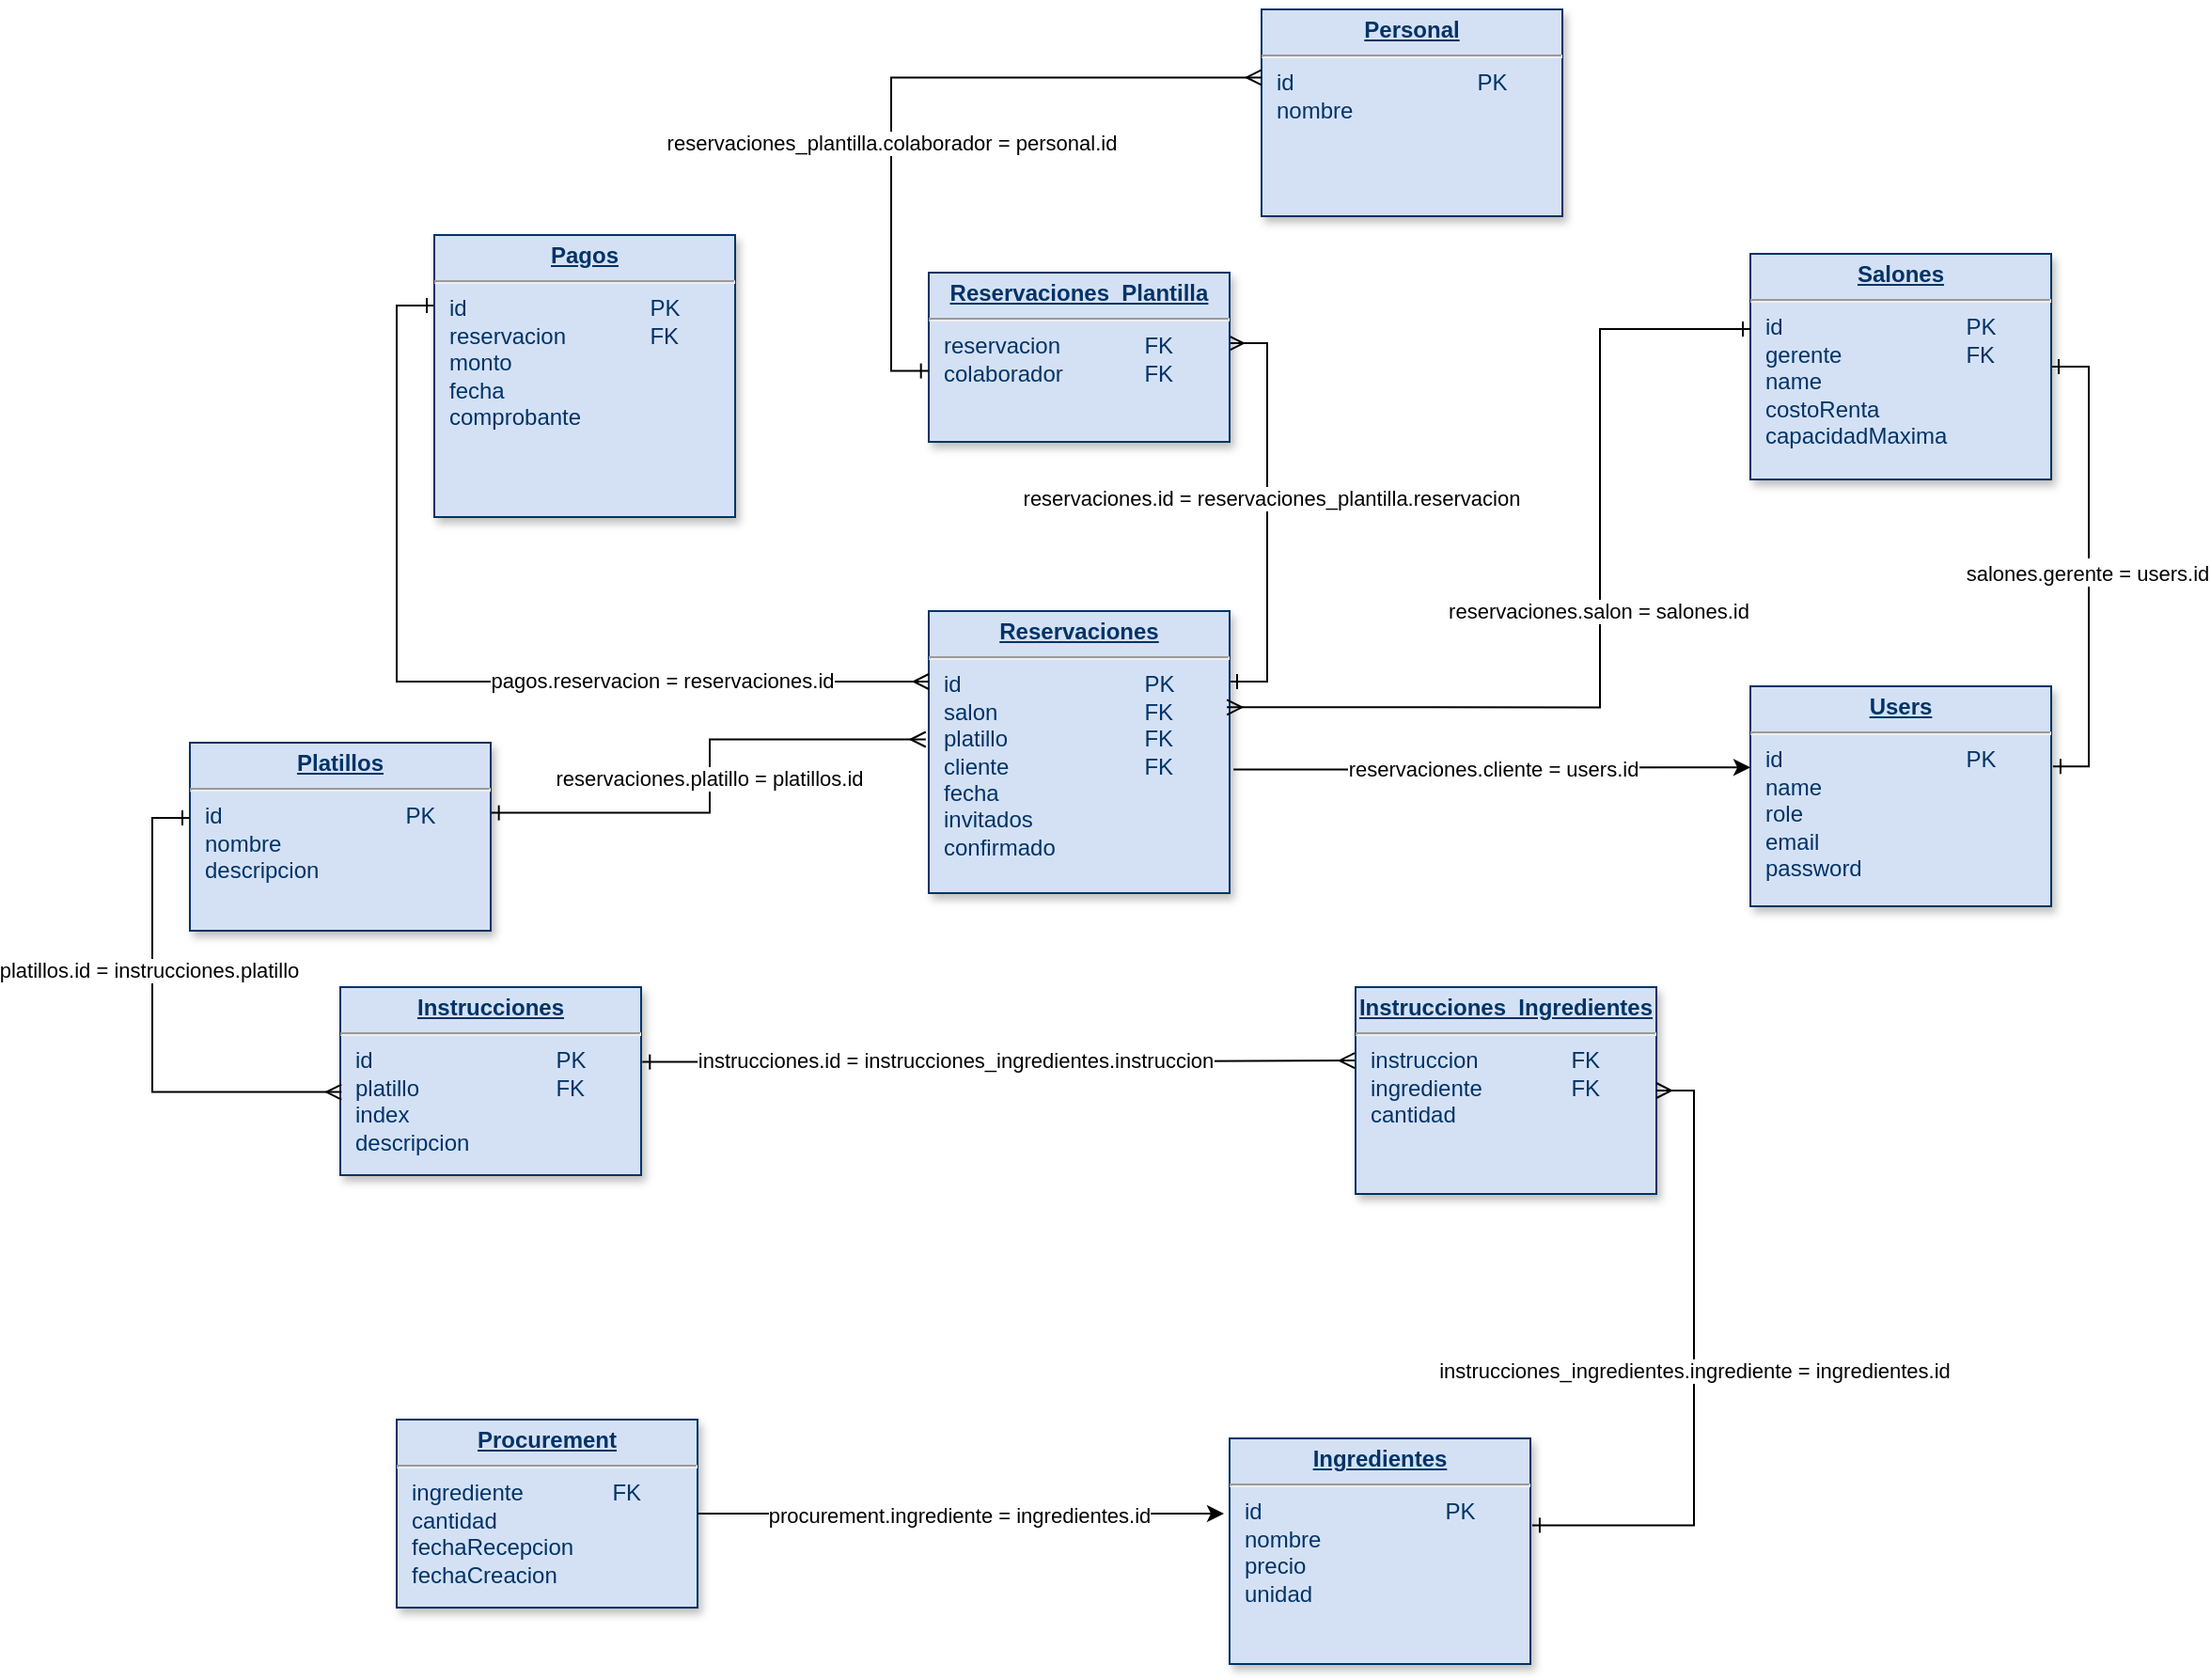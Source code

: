 <mxfile version="27.0.6">
  <diagram name="Page-1" id="efa7a0a1-bf9b-a30e-e6df-94a7791c09e9">
    <mxGraphModel dx="1545" dy="1557" grid="1" gridSize="10" guides="1" tooltips="1" connect="1" arrows="1" fold="1" page="1" pageScale="1" pageWidth="826" pageHeight="1169" background="none" math="0" shadow="0">
      <root>
        <mxCell id="0" />
        <mxCell id="1" parent="0" />
        <mxCell id="Kzjlyx3osq1Kf-A5YrIc-124" style="edgeStyle=orthogonalEdgeStyle;rounded=0;orthogonalLoop=1;jettySize=auto;html=1;exitX=1.006;exitY=0.364;exitDx=0;exitDy=0;exitPerimeter=0;entryX=1;entryY=0.5;entryDx=0;entryDy=0;startArrow=ERone;startFill=0;endArrow=ERone;endFill=0;" edge="1" parent="1" source="25" target="Kzjlyx3osq1Kf-A5YrIc-114">
          <mxGeometry relative="1" as="geometry">
            <mxPoint x="880" y="55" as="targetPoint" />
          </mxGeometry>
        </mxCell>
        <mxCell id="Kzjlyx3osq1Kf-A5YrIc-136" value="Text" style="edgeLabel;html=1;align=center;verticalAlign=middle;resizable=0;points=[];" vertex="1" connectable="0" parent="Kzjlyx3osq1Kf-A5YrIc-124">
          <mxGeometry x="-0.018" y="3" relative="1" as="geometry">
            <mxPoint as="offset" />
          </mxGeometry>
        </mxCell>
        <mxCell id="Kzjlyx3osq1Kf-A5YrIc-137" value="salones.gerente = users.id" style="edgeLabel;html=1;align=center;verticalAlign=middle;resizable=0;points=[];" vertex="1" connectable="0" parent="Kzjlyx3osq1Kf-A5YrIc-124">
          <mxGeometry x="-0.032" y="1" relative="1" as="geometry">
            <mxPoint as="offset" />
          </mxGeometry>
        </mxCell>
        <mxCell id="25" value="&lt;p style=&quot;margin: 0px; margin-top: 4px; text-align: center; text-decoration: underline;&quot;&gt;&lt;strong&gt;Users&lt;/strong&gt;&lt;/p&gt;&lt;hr&gt;&lt;p style=&quot;margin: 0px; margin-left: 8px;&quot;&gt;id&lt;span style=&quot;white-space: pre;&quot;&gt;&#x9;&lt;/span&gt;&lt;span style=&quot;white-space: pre;&quot;&gt;&#x9;&lt;/span&gt;&lt;span style=&quot;white-space: pre;&quot;&gt;&#x9;&lt;/span&gt;&lt;span style=&quot;white-space: pre;&quot;&gt;&#x9;PK&lt;span style=&quot;white-space: pre;&quot;&gt;&#x9;&lt;/span&gt;&lt;/span&gt;&lt;/p&gt;&lt;p style=&quot;margin: 0px; margin-left: 8px;&quot;&gt;name&lt;/p&gt;&lt;p style=&quot;margin: 0px; margin-left: 8px;&quot;&gt;role&lt;/p&gt;&lt;p style=&quot;margin: 0px; margin-left: 8px;&quot;&gt;email&lt;/p&gt;&lt;p style=&quot;margin: 0px; margin-left: 8px;&quot;&gt;password&lt;/p&gt;" style="verticalAlign=top;align=left;overflow=fill;fontSize=12;fontFamily=Helvetica;html=1;strokeColor=#003366;shadow=1;fillColor=#D4E1F5;fontColor=#003366" parent="1" vertex="1">
          <mxGeometry x="770" y="190" width="160" height="117" as="geometry" />
        </mxCell>
        <mxCell id="Kzjlyx3osq1Kf-A5YrIc-114" value="&lt;p style=&quot;margin: 0px; margin-top: 4px; text-align: center; text-decoration: underline;&quot;&gt;&lt;strong&gt;Salones&lt;/strong&gt;&lt;/p&gt;&lt;hr&gt;&lt;p style=&quot;margin: 0px; margin-left: 8px;&quot;&gt;id&lt;span style=&quot;white-space: pre;&quot;&gt;&#x9;&lt;/span&gt;&lt;span style=&quot;white-space: pre;&quot;&gt;&#x9;&lt;/span&gt;&lt;span style=&quot;white-space: pre;&quot;&gt;&#x9;&lt;/span&gt;&lt;span style=&quot;white-space: pre;&quot;&gt;&#x9;&lt;/span&gt;PK&lt;/p&gt;&lt;p style=&quot;margin: 0px; margin-left: 8px;&quot;&gt;gerente&lt;span style=&quot;white-space: pre;&quot;&gt;&#x9;&lt;/span&gt;&lt;span style=&quot;white-space: pre;&quot;&gt;&#x9;&lt;/span&gt;&lt;span style=&quot;white-space: pre;&quot;&gt;&#x9;&lt;/span&gt;FK&lt;/p&gt;&lt;p style=&quot;margin: 0px; margin-left: 8px;&quot;&gt;name&lt;/p&gt;&lt;p style=&quot;margin: 0px; margin-left: 8px;&quot;&gt;costoRenta&lt;/p&gt;&lt;p style=&quot;margin: 0px; margin-left: 8px;&quot;&gt;capacidadMaxima&lt;/p&gt;" style="verticalAlign=top;align=left;overflow=fill;fontSize=12;fontFamily=Helvetica;html=1;strokeColor=#003366;shadow=1;fillColor=#D4E1F5;fontColor=#003366" vertex="1" parent="1">
          <mxGeometry x="770" y="-40" width="160" height="120" as="geometry" />
        </mxCell>
        <mxCell id="Kzjlyx3osq1Kf-A5YrIc-149" style="edgeStyle=orthogonalEdgeStyle;rounded=0;orthogonalLoop=1;jettySize=auto;html=1;exitX=1;exitY=0.25;exitDx=0;exitDy=0;entryX=0.996;entryY=0.417;entryDx=0;entryDy=0;startArrow=ERone;startFill=0;endArrow=ERmany;endFill=0;entryPerimeter=0;" edge="1" parent="1" source="Kzjlyx3osq1Kf-A5YrIc-115" target="Kzjlyx3osq1Kf-A5YrIc-148">
          <mxGeometry relative="1" as="geometry" />
        </mxCell>
        <mxCell id="Kzjlyx3osq1Kf-A5YrIc-153" value="reservaciones.id = reservaciones_plantilla.reservacion" style="edgeLabel;html=1;align=center;verticalAlign=middle;resizable=0;points=[];" vertex="1" connectable="0" parent="Kzjlyx3osq1Kf-A5YrIc-149">
          <mxGeometry x="0.067" y="-2" relative="1" as="geometry">
            <mxPoint as="offset" />
          </mxGeometry>
        </mxCell>
        <mxCell id="Kzjlyx3osq1Kf-A5YrIc-115" value="&lt;p style=&quot;margin: 0px; margin-top: 4px; text-align: center; text-decoration: underline;&quot;&gt;&lt;strong&gt;Reservaciones&lt;/strong&gt;&lt;/p&gt;&lt;hr&gt;&lt;p style=&quot;margin: 0px; margin-left: 8px;&quot;&gt;id&lt;span style=&quot;white-space: pre;&quot;&gt;&#x9;&lt;/span&gt;&lt;span style=&quot;white-space: pre;&quot;&gt;&#x9;&lt;/span&gt;&lt;span style=&quot;white-space: pre;&quot;&gt;&#x9;&lt;/span&gt;&lt;span style=&quot;white-space: pre;&quot;&gt;&#x9;&lt;/span&gt;PK&lt;/p&gt;&lt;p style=&quot;margin: 0px; margin-left: 8px;&quot;&gt;salon&lt;span style=&quot;white-space: pre;&quot;&gt;&#x9;&lt;/span&gt;&lt;span style=&quot;white-space: pre;&quot;&gt;&#x9;&lt;/span&gt;&lt;span style=&quot;white-space: pre;&quot;&gt;&#x9;&lt;/span&gt;FK&lt;/p&gt;&lt;p style=&quot;margin: 0px; margin-left: 8px;&quot;&gt;platillo&lt;span style=&quot;white-space: pre;&quot;&gt;&#x9;&lt;/span&gt;&lt;span style=&quot;white-space: pre;&quot;&gt;&#x9;&lt;/span&gt;&lt;span style=&quot;white-space: pre;&quot;&gt;&#x9;&lt;/span&gt;FK&lt;/p&gt;&lt;p style=&quot;margin: 0px; margin-left: 8px;&quot;&gt;cliente&lt;span style=&quot;white-space: pre;&quot;&gt;&#x9;&lt;/span&gt;&lt;span style=&quot;white-space: pre;&quot;&gt;&#x9;&lt;/span&gt;&lt;span style=&quot;white-space: pre;&quot;&gt;&#x9;&lt;/span&gt;FK&lt;/p&gt;&lt;p style=&quot;margin: 0px; margin-left: 8px;&quot;&gt;fecha&lt;/p&gt;&lt;p style=&quot;margin: 0px; margin-left: 8px;&quot;&gt;invitados&lt;/p&gt;&lt;p style=&quot;margin: 0px; margin-left: 8px;&quot;&gt;confirmado&lt;/p&gt;&lt;p style=&quot;margin: 0px; margin-left: 8px;&quot;&gt;&lt;br&gt;&lt;/p&gt;" style="verticalAlign=top;align=left;overflow=fill;fontSize=12;fontFamily=Helvetica;html=1;strokeColor=#003366;shadow=1;fillColor=#D4E1F5;fontColor=#003366" vertex="1" parent="1">
          <mxGeometry x="333" y="150" width="160" height="150" as="geometry" />
        </mxCell>
        <mxCell id="Kzjlyx3osq1Kf-A5YrIc-116" value="&lt;p style=&quot;margin: 0px; margin-top: 4px; text-align: center; text-decoration: underline;&quot;&gt;&lt;strong&gt;Platillos&lt;/strong&gt;&lt;/p&gt;&lt;hr&gt;&lt;p style=&quot;margin: 0px; margin-left: 8px;&quot;&gt;id&lt;span style=&quot;white-space: pre;&quot;&gt;&#x9;&lt;/span&gt;&lt;span style=&quot;white-space: pre;&quot;&gt;&#x9;&lt;/span&gt;&lt;span style=&quot;white-space: pre;&quot;&gt;&#x9;&lt;/span&gt;&lt;span style=&quot;white-space: pre;&quot;&gt;&#x9;&lt;/span&gt;PK&lt;/p&gt;&lt;p style=&quot;margin: 0px; margin-left: 8px;&quot;&gt;nombre&lt;/p&gt;&lt;p style=&quot;margin: 0px; margin-left: 8px;&quot;&gt;descripcion&lt;/p&gt;&lt;p style=&quot;margin: 0px; margin-left: 8px;&quot;&gt;&lt;br&gt;&lt;/p&gt;" style="verticalAlign=top;align=left;overflow=fill;fontSize=12;fontFamily=Helvetica;html=1;strokeColor=#003366;shadow=1;fillColor=#D4E1F5;fontColor=#003366" vertex="1" parent="1">
          <mxGeometry x="-60" y="220" width="160" height="100" as="geometry" />
        </mxCell>
        <mxCell id="Kzjlyx3osq1Kf-A5YrIc-130" style="edgeStyle=orthogonalEdgeStyle;rounded=0;orthogonalLoop=1;jettySize=auto;html=1;entryX=0;entryY=0.25;entryDx=0;entryDy=0;exitX=0;exitY=0.25;exitDx=0;exitDy=0;endArrow=ERmany;endFill=0;startArrow=ERone;startFill=0;" edge="1" parent="1" source="Kzjlyx3osq1Kf-A5YrIc-117" target="Kzjlyx3osq1Kf-A5YrIc-115">
          <mxGeometry relative="1" as="geometry">
            <mxPoint x="580" y="270" as="sourcePoint" />
          </mxGeometry>
        </mxCell>
        <mxCell id="Kzjlyx3osq1Kf-A5YrIc-133" value="pagos.reservacion = reservaciones.id" style="edgeLabel;html=1;align=center;verticalAlign=middle;resizable=0;points=[];" vertex="1" connectable="0" parent="Kzjlyx3osq1Kf-A5YrIc-130">
          <mxGeometry x="0.435" y="-1" relative="1" as="geometry">
            <mxPoint y="-2" as="offset" />
          </mxGeometry>
        </mxCell>
        <mxCell id="Kzjlyx3osq1Kf-A5YrIc-117" value="&lt;p style=&quot;margin: 0px; margin-top: 4px; text-align: center; text-decoration: underline;&quot;&gt;&lt;strong&gt;Pagos&lt;/strong&gt;&lt;/p&gt;&lt;hr&gt;&lt;p style=&quot;margin: 0px; margin-left: 8px;&quot;&gt;id&lt;span style=&quot;white-space: pre;&quot;&gt;&#x9;&lt;/span&gt;&lt;span style=&quot;white-space: pre;&quot;&gt;&#x9;&lt;/span&gt;&lt;span style=&quot;white-space: pre;&quot;&gt;&#x9;&lt;/span&gt;&lt;span style=&quot;white-space: pre;&quot;&gt;&#x9;&lt;/span&gt;PK&lt;/p&gt;&lt;p style=&quot;margin: 0px; margin-left: 8px;&quot;&gt;reservacion&lt;span style=&quot;white-space: pre;&quot;&gt;&#x9;&lt;/span&gt;&lt;span style=&quot;white-space: pre;&quot;&gt;&#x9;&lt;/span&gt;FK&lt;/p&gt;&lt;p style=&quot;margin: 0px; margin-left: 8px;&quot;&gt;monto&lt;/p&gt;&lt;p style=&quot;margin: 0px; margin-left: 8px;&quot;&gt;fecha&lt;/p&gt;&lt;p style=&quot;margin: 0px; margin-left: 8px;&quot;&gt;comprobante&lt;/p&gt;" style="verticalAlign=top;align=left;overflow=fill;fontSize=12;fontFamily=Helvetica;html=1;strokeColor=#003366;shadow=1;fillColor=#D4E1F5;fontColor=#003366" vertex="1" parent="1">
          <mxGeometry x="70" y="-50" width="160" height="150" as="geometry" />
        </mxCell>
        <mxCell id="Kzjlyx3osq1Kf-A5YrIc-118" value="&lt;p style=&quot;margin: 0px; margin-top: 4px; text-align: center; text-decoration: underline;&quot;&gt;&lt;strong&gt;Instrucciones&lt;/strong&gt;&lt;/p&gt;&lt;hr&gt;&lt;p style=&quot;margin: 0px; margin-left: 8px;&quot;&gt;id&lt;span style=&quot;white-space: pre;&quot;&gt;&#x9;&lt;/span&gt;&lt;span style=&quot;white-space: pre;&quot;&gt;&#x9;&lt;/span&gt;&lt;span style=&quot;white-space: pre;&quot;&gt;&#x9;&lt;/span&gt;&lt;span style=&quot;white-space: pre;&quot;&gt;&#x9;&lt;/span&gt;PK&lt;/p&gt;&lt;p style=&quot;margin: 0px; margin-left: 8px;&quot;&gt;platillo&lt;span style=&quot;white-space: pre;&quot;&gt;&#x9;&lt;/span&gt;&lt;span style=&quot;white-space: pre;&quot;&gt;&#x9;&lt;/span&gt;&lt;span style=&quot;white-space: pre;&quot;&gt;&#x9;&lt;/span&gt;FK&lt;/p&gt;&lt;p style=&quot;margin: 0px; margin-left: 8px;&quot;&gt;index&lt;/p&gt;&lt;p style=&quot;margin: 0px; margin-left: 8px;&quot;&gt;descripcion&lt;/p&gt;" style="verticalAlign=top;align=left;overflow=fill;fontSize=12;fontFamily=Helvetica;html=1;strokeColor=#003366;shadow=1;fillColor=#D4E1F5;fontColor=#003366" vertex="1" parent="1">
          <mxGeometry x="20" y="350" width="160" height="100" as="geometry" />
        </mxCell>
        <mxCell id="Kzjlyx3osq1Kf-A5YrIc-119" value="&lt;p style=&quot;margin: 0px; margin-top: 4px; text-align: center; text-decoration: underline;&quot;&gt;&lt;strong&gt;Ingredientes&lt;/strong&gt;&lt;/p&gt;&lt;hr&gt;&lt;p style=&quot;margin: 0px; margin-left: 8px;&quot;&gt;id&lt;span style=&quot;white-space: pre;&quot;&gt;&#x9;&lt;/span&gt;&lt;span style=&quot;white-space: pre;&quot;&gt;&#x9;&lt;/span&gt;&lt;span style=&quot;white-space: pre;&quot;&gt;&#x9;&lt;/span&gt;&lt;span style=&quot;white-space: pre;&quot;&gt;&#x9;&lt;/span&gt;PK&lt;/p&gt;&lt;p style=&quot;margin: 0px; margin-left: 8px;&quot;&gt;nombre&lt;/p&gt;&lt;p style=&quot;margin: 0px; margin-left: 8px;&quot;&gt;precio&lt;/p&gt;&lt;p style=&quot;margin: 0px; margin-left: 8px;&quot;&gt;unidad&lt;/p&gt;" style="verticalAlign=top;align=left;overflow=fill;fontSize=12;fontFamily=Helvetica;html=1;strokeColor=#003366;shadow=1;fillColor=#D4E1F5;fontColor=#003366" vertex="1" parent="1">
          <mxGeometry x="493" y="590" width="160" height="120" as="geometry" />
        </mxCell>
        <mxCell id="Kzjlyx3osq1Kf-A5YrIc-120" value="&lt;p style=&quot;margin: 0px; margin-top: 4px; text-align: center; text-decoration: underline;&quot;&gt;&lt;strong&gt;Instrucciones_Ingredientes&lt;/strong&gt;&lt;/p&gt;&lt;hr&gt;&lt;p style=&quot;margin: 0px; margin-left: 8px;&quot;&gt;instruccion&lt;span style=&quot;white-space: pre;&quot;&gt;&#x9;&lt;/span&gt;&lt;span style=&quot;white-space: pre;&quot;&gt;&#x9;&lt;/span&gt;FK&lt;/p&gt;&lt;p style=&quot;margin: 0px; margin-left: 8px;&quot;&gt;ingrediente&lt;span style=&quot;white-space: pre;&quot;&gt;&#x9;&lt;/span&gt;&lt;span style=&quot;white-space: pre;&quot;&gt;&#x9;&lt;/span&gt;FK&lt;/p&gt;&lt;p style=&quot;margin: 0px; margin-left: 8px;&quot;&gt;cantidad&lt;/p&gt;" style="verticalAlign=top;align=left;overflow=fill;fontSize=12;fontFamily=Helvetica;html=1;strokeColor=#003366;shadow=1;fillColor=#D4E1F5;fontColor=#003366" vertex="1" parent="1">
          <mxGeometry x="560" y="350" width="160" height="110" as="geometry" />
        </mxCell>
        <mxCell id="Kzjlyx3osq1Kf-A5YrIc-122" style="edgeStyle=orthogonalEdgeStyle;rounded=0;orthogonalLoop=1;jettySize=auto;html=1;exitX=0.991;exitY=0.341;exitDx=0;exitDy=0;exitPerimeter=0;startArrow=ERmany;startFill=0;endArrow=ERone;endFill=0;" edge="1" parent="1" source="Kzjlyx3osq1Kf-A5YrIc-115">
          <mxGeometry relative="1" as="geometry">
            <mxPoint x="770" as="targetPoint" />
            <Array as="points">
              <mxPoint x="690" y="201" />
              <mxPoint x="690" />
              <mxPoint x="770" />
            </Array>
          </mxGeometry>
        </mxCell>
        <mxCell id="Kzjlyx3osq1Kf-A5YrIc-134" value="reservaciones.salon&amp;nbsp;&lt;span style=&quot;background-color: light-dark(#ffffff, var(--ge-dark-color, #121212)); color: light-dark(rgb(0, 0, 0), rgb(255, 255, 255));&quot;&gt;=&amp;nbsp;&lt;/span&gt;&lt;span style=&quot;color: light-dark(rgb(0, 0, 0), rgb(255, 255, 255)); background-color: light-dark(#ffffff, var(--ge-dark-color, #121212));&quot;&gt;salones.id&lt;/span&gt;" style="edgeLabel;html=1;align=center;verticalAlign=middle;resizable=0;points=[];" vertex="1" connectable="0" parent="Kzjlyx3osq1Kf-A5YrIc-122">
          <mxGeometry x="0.043" y="1" relative="1" as="geometry">
            <mxPoint as="offset" />
          </mxGeometry>
        </mxCell>
        <mxCell id="Kzjlyx3osq1Kf-A5YrIc-125" style="edgeStyle=orthogonalEdgeStyle;rounded=0;orthogonalLoop=1;jettySize=auto;html=1;entryX=1.002;entryY=0.373;entryDx=0;entryDy=0;entryPerimeter=0;exitX=-0.01;exitY=0.455;exitDx=0;exitDy=0;exitPerimeter=0;startArrow=ERmany;startFill=0;endArrow=ERone;endFill=0;" edge="1" parent="1" source="Kzjlyx3osq1Kf-A5YrIc-115" target="Kzjlyx3osq1Kf-A5YrIc-116">
          <mxGeometry relative="1" as="geometry" />
        </mxCell>
        <mxCell id="Kzjlyx3osq1Kf-A5YrIc-138" value="reservaciones.platillo = platillos.id" style="edgeLabel;html=1;align=center;verticalAlign=middle;resizable=0;points=[];" vertex="1" connectable="0" parent="Kzjlyx3osq1Kf-A5YrIc-125">
          <mxGeometry x="-0.002" y="-1" relative="1" as="geometry">
            <mxPoint as="offset" />
          </mxGeometry>
        </mxCell>
        <mxCell id="Kzjlyx3osq1Kf-A5YrIc-126" style="edgeStyle=orthogonalEdgeStyle;rounded=0;orthogonalLoop=1;jettySize=auto;html=1;entryX=0;entryY=0.369;entryDx=0;entryDy=0;entryPerimeter=0;exitX=1.013;exitY=0.562;exitDx=0;exitDy=0;exitPerimeter=0;" edge="1" parent="1" source="Kzjlyx3osq1Kf-A5YrIc-115" target="25">
          <mxGeometry relative="1" as="geometry">
            <mxPoint x="330" y="180" as="sourcePoint" />
          </mxGeometry>
        </mxCell>
        <mxCell id="Kzjlyx3osq1Kf-A5YrIc-135" value="reservaciones.cliente = users.id" style="edgeLabel;html=1;align=center;verticalAlign=middle;resizable=0;points=[];" vertex="1" connectable="0" parent="Kzjlyx3osq1Kf-A5YrIc-126">
          <mxGeometry x="-0.014" y="2" relative="1" as="geometry">
            <mxPoint x="2" y="1" as="offset" />
          </mxGeometry>
        </mxCell>
        <mxCell id="Kzjlyx3osq1Kf-A5YrIc-127" style="edgeStyle=orthogonalEdgeStyle;rounded=0;orthogonalLoop=1;jettySize=auto;html=1;entryX=0;entryY=0.4;entryDx=0;entryDy=0;entryPerimeter=0;exitX=0.004;exitY=0.558;exitDx=0;exitDy=0;exitPerimeter=0;endArrow=ERone;endFill=0;startArrow=ERmany;startFill=0;" edge="1" parent="1" source="Kzjlyx3osq1Kf-A5YrIc-118" target="Kzjlyx3osq1Kf-A5YrIc-116">
          <mxGeometry relative="1" as="geometry" />
        </mxCell>
        <mxCell id="Kzjlyx3osq1Kf-A5YrIc-139" value="platillos.id = instrucciones.platillo" style="edgeLabel;html=1;align=center;verticalAlign=middle;resizable=0;points=[];" vertex="1" connectable="0" parent="Kzjlyx3osq1Kf-A5YrIc-127">
          <mxGeometry x="0.241" y="2" relative="1" as="geometry">
            <mxPoint as="offset" />
          </mxGeometry>
        </mxCell>
        <mxCell id="Kzjlyx3osq1Kf-A5YrIc-128" style="edgeStyle=orthogonalEdgeStyle;rounded=0;orthogonalLoop=1;jettySize=auto;html=1;entryX=-0.003;entryY=0.355;entryDx=0;entryDy=0;entryPerimeter=0;exitX=1.004;exitY=0.398;exitDx=0;exitDy=0;exitPerimeter=0;startArrow=ERone;startFill=0;endArrow=ERmany;endFill=0;" edge="1" parent="1" source="Kzjlyx3osq1Kf-A5YrIc-118" target="Kzjlyx3osq1Kf-A5YrIc-120">
          <mxGeometry relative="1" as="geometry" />
        </mxCell>
        <mxCell id="Kzjlyx3osq1Kf-A5YrIc-140" value="instrucciones.id = instrucciones_ingredientes.instruccion" style="edgeLabel;html=1;align=center;verticalAlign=middle;resizable=0;points=[];" vertex="1" connectable="0" parent="Kzjlyx3osq1Kf-A5YrIc-128">
          <mxGeometry x="-0.126" y="1" relative="1" as="geometry">
            <mxPoint as="offset" />
          </mxGeometry>
        </mxCell>
        <mxCell id="Kzjlyx3osq1Kf-A5YrIc-129" style="edgeStyle=orthogonalEdgeStyle;rounded=0;orthogonalLoop=1;jettySize=auto;html=1;entryX=1.006;entryY=0.385;entryDx=0;entryDy=0;entryPerimeter=0;exitX=1;exitY=0.5;exitDx=0;exitDy=0;startArrow=ERmany;startFill=0;endArrow=ERone;endFill=0;" edge="1" parent="1" source="Kzjlyx3osq1Kf-A5YrIc-120" target="Kzjlyx3osq1Kf-A5YrIc-119">
          <mxGeometry relative="1" as="geometry" />
        </mxCell>
        <mxCell id="Kzjlyx3osq1Kf-A5YrIc-141" value="instrucciones_ingredientes.ingrediente = ingredientes.id" style="edgeLabel;html=1;align=center;verticalAlign=middle;resizable=0;points=[];" vertex="1" connectable="0" parent="Kzjlyx3osq1Kf-A5YrIc-129">
          <mxGeometry x="-0.002" relative="1" as="geometry">
            <mxPoint as="offset" />
          </mxGeometry>
        </mxCell>
        <mxCell id="Kzjlyx3osq1Kf-A5YrIc-143" value="&lt;p style=&quot;margin: 0px; margin-top: 4px; text-align: center; text-decoration: underline;&quot;&gt;&lt;strong&gt;Procurement&lt;/strong&gt;&lt;/p&gt;&lt;hr&gt;&lt;p style=&quot;margin: 0px; margin-left: 8px;&quot;&gt;ingrediente&lt;span style=&quot;white-space: pre;&quot;&gt;&#x9;&lt;/span&gt;&lt;span style=&quot;white-space: pre;&quot;&gt;&#x9;&lt;/span&gt;FK&lt;/p&gt;&lt;p style=&quot;margin: 0px; margin-left: 8px;&quot;&gt;cantidad&lt;/p&gt;&lt;p style=&quot;margin: 0px; margin-left: 8px;&quot;&gt;fechaRecepcion&lt;/p&gt;&lt;p style=&quot;margin: 0px; margin-left: 8px;&quot;&gt;fechaCreacion&lt;/p&gt;" style="verticalAlign=top;align=left;overflow=fill;fontSize=12;fontFamily=Helvetica;html=1;strokeColor=#003366;shadow=1;fillColor=#D4E1F5;fontColor=#003366" vertex="1" parent="1">
          <mxGeometry x="50" y="580" width="160" height="100" as="geometry" />
        </mxCell>
        <mxCell id="Kzjlyx3osq1Kf-A5YrIc-144" style="edgeStyle=orthogonalEdgeStyle;rounded=0;orthogonalLoop=1;jettySize=auto;html=1;" edge="1" parent="1" source="Kzjlyx3osq1Kf-A5YrIc-143">
          <mxGeometry relative="1" as="geometry">
            <mxPoint x="490" y="630" as="targetPoint" />
          </mxGeometry>
        </mxCell>
        <mxCell id="Kzjlyx3osq1Kf-A5YrIc-145" value="procurement.ingrediente = ingredientes.id" style="edgeLabel;html=1;align=center;verticalAlign=middle;resizable=0;points=[];" vertex="1" connectable="0" parent="Kzjlyx3osq1Kf-A5YrIc-144">
          <mxGeometry x="-0.011" y="-1" relative="1" as="geometry">
            <mxPoint as="offset" />
          </mxGeometry>
        </mxCell>
        <mxCell id="Kzjlyx3osq1Kf-A5YrIc-147" value="&lt;p style=&quot;margin: 0px; margin-top: 4px; text-align: center; text-decoration: underline;&quot;&gt;&lt;strong&gt;Personal&lt;/strong&gt;&lt;/p&gt;&lt;hr&gt;&lt;p style=&quot;margin: 0px; margin-left: 8px;&quot;&gt;id&lt;span style=&quot;white-space: pre;&quot;&gt;&#x9;&lt;/span&gt;&lt;span style=&quot;white-space: pre;&quot;&gt;&#x9;&lt;/span&gt;&lt;span style=&quot;white-space: pre;&quot;&gt;&#x9;&lt;/span&gt;&lt;span style=&quot;white-space: pre;&quot;&gt;&#x9;&lt;/span&gt;PK&lt;/p&gt;&lt;p style=&quot;margin: 0px; margin-left: 8px;&quot;&gt;nombre&lt;/p&gt;" style="verticalAlign=top;align=left;overflow=fill;fontSize=12;fontFamily=Helvetica;html=1;strokeColor=#003366;shadow=1;fillColor=#D4E1F5;fontColor=#003366" vertex="1" parent="1">
          <mxGeometry x="510" y="-170" width="160" height="110" as="geometry" />
        </mxCell>
        <mxCell id="Kzjlyx3osq1Kf-A5YrIc-148" value="&lt;p style=&quot;margin: 0px; margin-top: 4px; text-align: center; text-decoration: underline;&quot;&gt;&lt;b&gt;Reservaciones_Plantilla&lt;/b&gt;&lt;/p&gt;&lt;hr&gt;&lt;p style=&quot;margin: 0px; margin-left: 8px;&quot;&gt;reservacion&lt;span style=&quot;white-space: pre;&quot;&gt;&#x9;&lt;/span&gt;&lt;span style=&quot;white-space: pre;&quot;&gt;&#x9;&lt;/span&gt;FK&lt;/p&gt;&lt;p style=&quot;margin: 0px; margin-left: 8px;&quot;&gt;colaborador&lt;span style=&quot;white-space: pre;&quot;&gt;&#x9;&lt;/span&gt;&lt;span style=&quot;white-space: pre;&quot;&gt;&#x9;&lt;/span&gt;FK&lt;/p&gt;" style="verticalAlign=top;align=left;overflow=fill;fontSize=12;fontFamily=Helvetica;html=1;strokeColor=#003366;shadow=1;fillColor=#D4E1F5;fontColor=#003366" vertex="1" parent="1">
          <mxGeometry x="333" y="-30" width="160" height="90" as="geometry" />
        </mxCell>
        <mxCell id="Kzjlyx3osq1Kf-A5YrIc-152" style="edgeStyle=orthogonalEdgeStyle;rounded=0;orthogonalLoop=1;jettySize=auto;html=1;exitX=-0.001;exitY=0.581;exitDx=0;exitDy=0;entryX=0;entryY=0.329;entryDx=0;entryDy=0;entryPerimeter=0;startArrow=ERone;startFill=0;endArrow=ERmany;endFill=0;exitPerimeter=0;" edge="1" parent="1" source="Kzjlyx3osq1Kf-A5YrIc-148" target="Kzjlyx3osq1Kf-A5YrIc-147">
          <mxGeometry relative="1" as="geometry" />
        </mxCell>
        <mxCell id="Kzjlyx3osq1Kf-A5YrIc-154" value="reservaciones_plantilla.colaborador = personal.id" style="edgeLabel;html=1;align=center;verticalAlign=middle;resizable=0;points=[];" vertex="1" connectable="0" parent="Kzjlyx3osq1Kf-A5YrIc-152">
          <mxGeometry x="-0.428" relative="1" as="geometry">
            <mxPoint y="-35" as="offset" />
          </mxGeometry>
        </mxCell>
      </root>
    </mxGraphModel>
  </diagram>
</mxfile>
